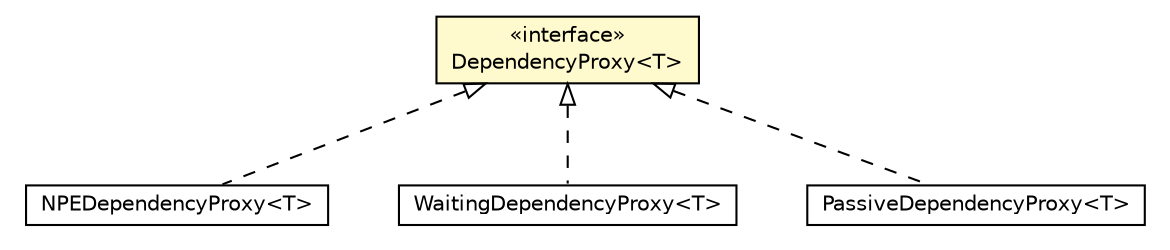 #!/usr/local/bin/dot
#
# Class diagram 
# Generated by UMLGraph version R5_6-24-gf6e263 (http://www.umlgraph.org/)
#

digraph G {
	edge [fontname="Helvetica",fontsize=10,labelfontname="Helvetica",labelfontsize=10];
	node [fontname="Helvetica",fontsize=10,shape=plaintext];
	nodesep=0.25;
	ranksep=0.5;
	// org.universAAL.ioc.dependencies.DependencyProxy<T>
	c3472581 [label=<<table title="org.universAAL.ioc.dependencies.DependencyProxy" border="0" cellborder="1" cellspacing="0" cellpadding="2" port="p" bgcolor="lemonChiffon" href="./DependencyProxy.html">
		<tr><td><table border="0" cellspacing="0" cellpadding="1">
<tr><td align="center" balign="center"> &#171;interface&#187; </td></tr>
<tr><td align="center" balign="center"> DependencyProxy&lt;T&gt; </td></tr>
		</table></td></tr>
		</table>>, URL="./DependencyProxy.html", fontname="Helvetica", fontcolor="black", fontsize=10.0];
	// org.universAAL.ioc.dependencies.impl.NPEDependencyProxy<T>
	c3472582 [label=<<table title="org.universAAL.ioc.dependencies.impl.NPEDependencyProxy" border="0" cellborder="1" cellspacing="0" cellpadding="2" port="p" href="./impl/NPEDependencyProxy.html">
		<tr><td><table border="0" cellspacing="0" cellpadding="1">
<tr><td align="center" balign="center"> NPEDependencyProxy&lt;T&gt; </td></tr>
		</table></td></tr>
		</table>>, URL="./impl/NPEDependencyProxy.html", fontname="Helvetica", fontcolor="black", fontsize=10.0];
	// org.universAAL.ioc.dependencies.impl.WaitingDependencyProxy<T>
	c3472583 [label=<<table title="org.universAAL.ioc.dependencies.impl.WaitingDependencyProxy" border="0" cellborder="1" cellspacing="0" cellpadding="2" port="p" href="./impl/WaitingDependencyProxy.html">
		<tr><td><table border="0" cellspacing="0" cellpadding="1">
<tr><td align="center" balign="center"> WaitingDependencyProxy&lt;T&gt; </td></tr>
		</table></td></tr>
		</table>>, URL="./impl/WaitingDependencyProxy.html", fontname="Helvetica", fontcolor="black", fontsize=10.0];
	// org.universAAL.ioc.dependencies.impl.PassiveDependencyProxy<T>
	c3472584 [label=<<table title="org.universAAL.ioc.dependencies.impl.PassiveDependencyProxy" border="0" cellborder="1" cellspacing="0" cellpadding="2" port="p" href="./impl/PassiveDependencyProxy.html">
		<tr><td><table border="0" cellspacing="0" cellpadding="1">
<tr><td align="center" balign="center"> PassiveDependencyProxy&lt;T&gt; </td></tr>
		</table></td></tr>
		</table>>, URL="./impl/PassiveDependencyProxy.html", fontname="Helvetica", fontcolor="black", fontsize=10.0];
	//org.universAAL.ioc.dependencies.impl.NPEDependencyProxy<T> implements org.universAAL.ioc.dependencies.DependencyProxy<T>
	c3472581:p -> c3472582:p [dir=back,arrowtail=empty,style=dashed];
	//org.universAAL.ioc.dependencies.impl.WaitingDependencyProxy<T> implements org.universAAL.ioc.dependencies.DependencyProxy<T>
	c3472581:p -> c3472583:p [dir=back,arrowtail=empty,style=dashed];
	//org.universAAL.ioc.dependencies.impl.PassiveDependencyProxy<T> implements org.universAAL.ioc.dependencies.DependencyProxy<T>
	c3472581:p -> c3472584:p [dir=back,arrowtail=empty,style=dashed];
}

